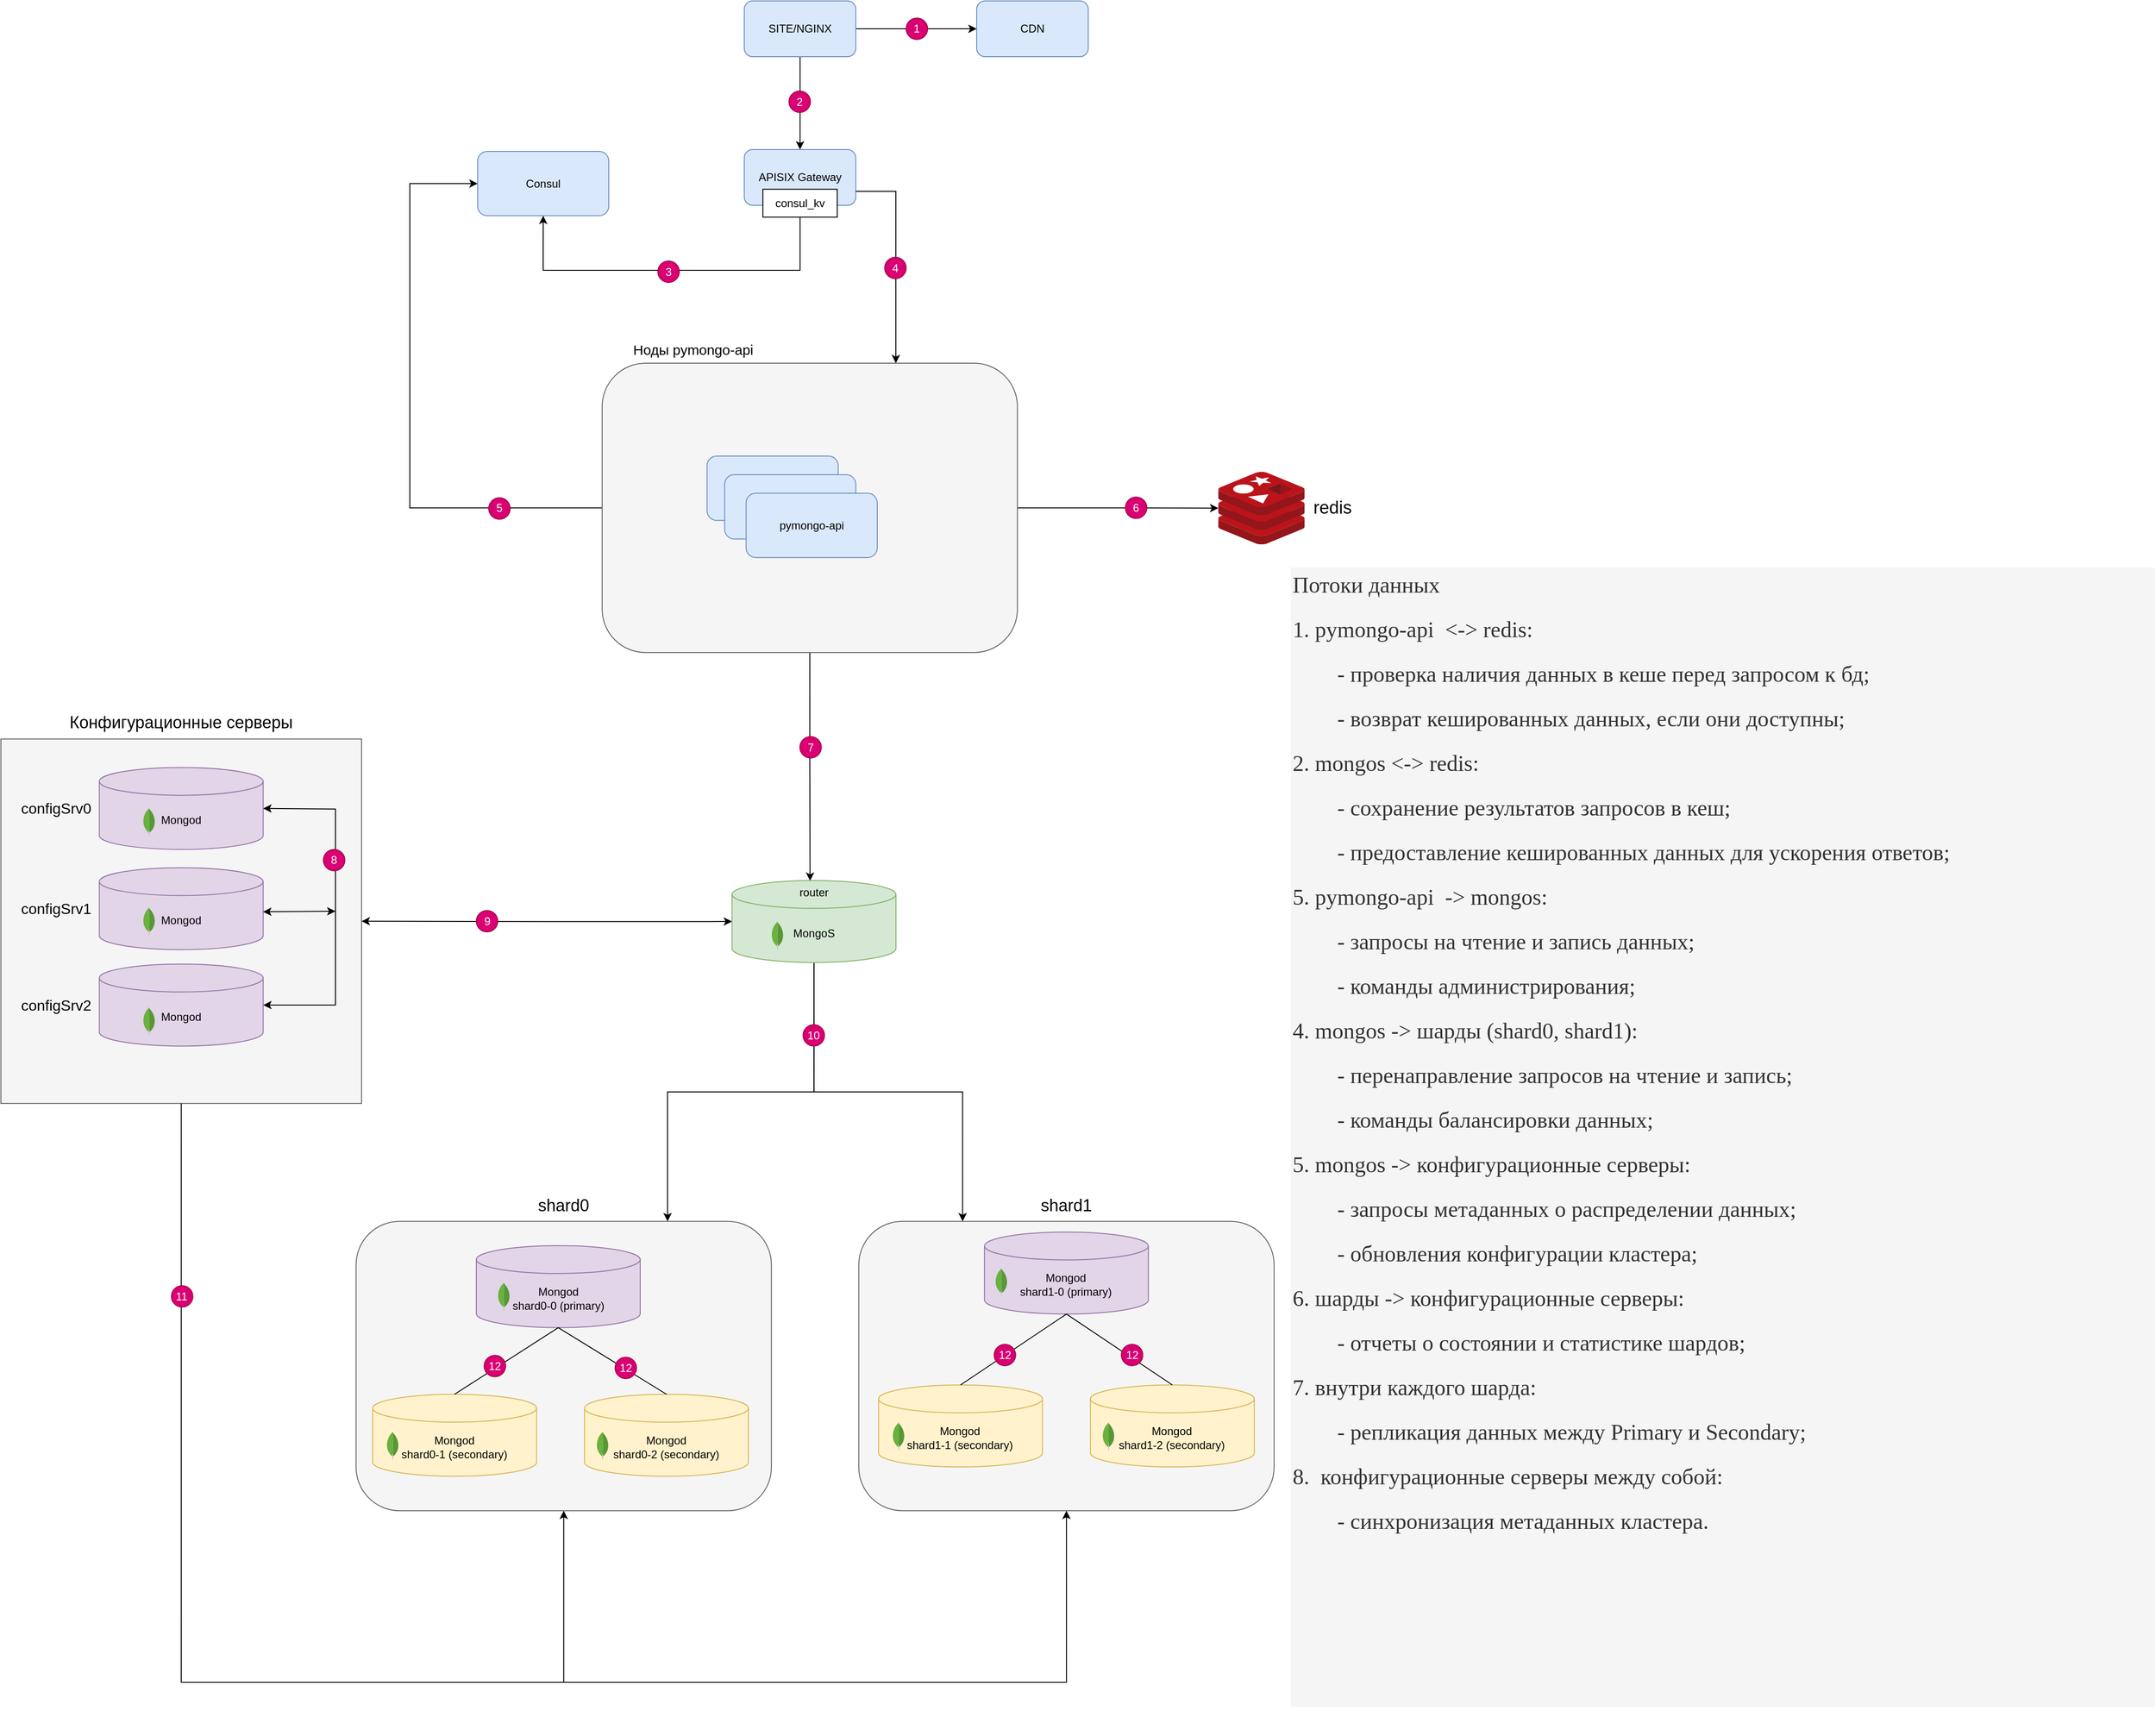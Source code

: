 <mxfile version="24.8.0">
  <diagram name="Page-1" id="-H_mtQnk-PTXWXPvYvuk">
    <mxGraphModel dx="1793" dy="1760" grid="1" gridSize="10" guides="1" tooltips="1" connect="1" arrows="1" fold="1" page="1" pageScale="1" pageWidth="1169" pageHeight="827" math="0" shadow="0">
      <root>
        <mxCell id="0" />
        <mxCell id="1" parent="0" />
        <mxCell id="bQnKWLDRyRgKMABkudCg-4" style="edgeStyle=orthogonalEdgeStyle;rounded=0;orthogonalLoop=1;jettySize=auto;html=1;exitX=0.5;exitY=1;exitDx=0;exitDy=0;entryX=0.476;entryY=0.004;entryDx=0;entryDy=0;entryPerimeter=0;" edge="1" parent="1" source="bQnKWLDRyRgKMABkudCg-60" target="bQnKWLDRyRgKMABkudCg-11">
          <mxGeometry relative="1" as="geometry">
            <mxPoint x="890" y="330" as="targetPoint" />
          </mxGeometry>
        </mxCell>
        <mxCell id="bQnKWLDRyRgKMABkudCg-5" value="" style="rounded=0;whiteSpace=wrap;html=1;fillColor=#f5f5f5;fontColor=#333333;strokeColor=#666666;" vertex="1" parent="1">
          <mxGeometry x="20" y="184.615" width="388.069" height="392.308" as="geometry" />
        </mxCell>
        <mxCell id="bQnKWLDRyRgKMABkudCg-6" value="&lt;h1 style=&quot;margin-top: 0px; line-height: 100%;&quot;&gt;&lt;font face=&quot;Times New Roman&quot; style=&quot;font-size: 24px; font-weight: normal;&quot;&gt;Потоки данных&lt;/font&gt;&lt;/h1&gt;&lt;p style=&quot;line-height: 100%; font-size: 24px;&quot;&gt;&lt;font face=&quot;Dj_tqtFKRIqxudUfva3N&quot; style=&quot;font-size: 24px;&quot;&gt;1. pymongo-api&amp;nbsp; &amp;lt;-&amp;gt; redis:&lt;/font&gt;&lt;/p&gt;&lt;p style=&quot;line-height: 100%; font-size: 24px;&quot;&gt;&lt;font face=&quot;Dj_tqtFKRIqxudUfva3N&quot; style=&quot;font-size: 24px;&quot;&gt;&lt;font style=&quot;font-size: 24px;&quot;&gt;&lt;span style=&quot;white-space: pre;&quot;&gt;&#x9;&lt;/span&gt;- п&lt;/font&gt;&lt;span style=&quot;background-color: initial;&quot;&gt;&lt;font style=&quot;font-size: 24px;&quot;&gt;роверка наличия данных в кеше перед запросом к бд;&lt;/font&gt;&lt;/span&gt;&lt;/font&gt;&lt;/p&gt;&lt;p style=&quot;line-height: 100%; font-size: 24px;&quot;&gt;&lt;span style=&quot;font-family: Dj_tqtFKRIqxudUfva3N; background-color: initial;&quot;&gt;&lt;span style=&quot;white-space: pre;&quot;&gt;&#x9;&lt;/span&gt;- возврат кешированных данных, если они доступны;&lt;/span&gt;&lt;/p&gt;&lt;p style=&quot;line-height: 100%; font-size: 24px;&quot;&gt;&lt;span style=&quot;background-color: initial;&quot;&gt;&lt;font face=&quot;Dj_tqtFKRIqxudUfva3N&quot;&gt;2.&amp;nbsp;mongos &amp;lt;-&amp;gt; redis:&lt;/font&gt;&lt;/span&gt;&lt;br&gt;&lt;/p&gt;&lt;p style=&quot;line-height: 100%; font-size: 24px;&quot;&gt;&lt;font face=&quot;Dj_tqtFKRIqxudUfva3N&quot; style=&quot;font-size: 24px;&quot;&gt;&lt;font style=&quot;font-size: 24px;&quot;&gt;&amp;nbsp;&lt;span style=&quot;white-space: pre;&quot;&gt;&#x9;&lt;/span&gt;- cохранение результатов запросов в кеш;&lt;/font&gt;&lt;br&gt;&lt;/font&gt;&lt;/p&gt;&lt;p style=&quot;line-height: 100%; font-size: 24px;&quot;&gt;&lt;font face=&quot;Dj_tqtFKRIqxudUfva3N&quot; style=&quot;font-size: 24px;&quot;&gt;&lt;font style=&quot;font-size: 24px;&quot;&gt;&lt;span style=&quot;white-space: pre;&quot;&gt;&#x9;&lt;/span&gt;- предоставление кешированных данных для ускорения ответов;&lt;/font&gt;&lt;br&gt;&lt;/font&gt;&lt;/p&gt;&lt;p style=&quot;line-height: 100%; font-size: 24px;&quot;&gt;&lt;span style=&quot;background-color: initial;&quot;&gt;&lt;font face=&quot;Dj_tqtFKRIqxudUfva3N&quot;&gt;5.&amp;nbsp;&lt;span style=&quot;background-color: initial;&quot;&gt;pymongo-api&amp;nbsp; -&amp;gt; mongos:&lt;/span&gt;&lt;/font&gt;&lt;/span&gt;&lt;br&gt;&lt;/p&gt;&lt;p style=&quot;line-height: 100%; font-size: 24px;&quot;&gt;&lt;font face=&quot;Dj_tqtFKRIqxudUfva3N&quot; style=&quot;font-size: 24px;&quot;&gt;&lt;span style=&quot;white-space: pre;&quot;&gt;&#x9;&lt;/span&gt;- запросы на чтение и запись данных;&lt;/font&gt;&lt;/p&gt;&lt;p style=&quot;line-height: 100%; font-size: 24px;&quot;&gt;&lt;font face=&quot;Dj_tqtFKRIqxudUfva3N&quot; style=&quot;font-size: 24px;&quot;&gt;&lt;span style=&quot;background-color: initial;&quot;&gt;&lt;/span&gt;&lt;/font&gt;&lt;/p&gt;&lt;p style=&quot;line-height: 100%; font-size: 24px;&quot;&gt;&lt;font face=&quot;Dj_tqtFKRIqxudUfva3N&quot; style=&quot;font-size: 24px;&quot;&gt;&lt;span style=&quot;white-space: pre;&quot;&gt;&#x9;&lt;/span&gt;- команды администрирования;&lt;/font&gt;&lt;/p&gt;&lt;p style=&quot;line-height: 100%; font-size: 24px;&quot;&gt;&lt;font face=&quot;Dj_tqtFKRIqxudUfva3N&quot; style=&quot;font-size: 24px;&quot;&gt;4. mongos -&amp;gt; шарды (shard0, shard1):&lt;/font&gt;&lt;/p&gt;&lt;p style=&quot;line-height: 100%; font-size: 24px;&quot;&gt;&lt;font face=&quot;Dj_tqtFKRIqxudUfva3N&quot; style=&quot;font-size: 24px;&quot;&gt;&lt;span style=&quot;white-space: pre;&quot;&gt;&#x9;&lt;/span&gt;- перенаправление запросов на чтение и запись;&lt;/font&gt;&lt;/p&gt;&lt;p style=&quot;line-height: 100%; font-size: 24px;&quot;&gt;&lt;font face=&quot;Dj_tqtFKRIqxudUfva3N&quot; style=&quot;font-size: 24px;&quot;&gt;&lt;span style=&quot;white-space: pre;&quot;&gt;&#x9;&lt;/span&gt;- команды балансировки данных;&lt;/font&gt;&lt;/p&gt;&lt;p style=&quot;line-height: 100%; font-size: 24px;&quot;&gt;&lt;font face=&quot;Dj_tqtFKRIqxudUfva3N&quot; style=&quot;font-size: 24px;&quot;&gt;&lt;span style=&quot;background-color: initial;&quot;&gt;5. mongos -&amp;gt; конфигурационные серверы:&lt;/span&gt;&lt;br&gt;&lt;/font&gt;&lt;/p&gt;&lt;p style=&quot;line-height: 100%; font-size: 24px;&quot;&gt;&lt;font face=&quot;Dj_tqtFKRIqxudUfva3N&quot; style=&quot;font-size: 24px;&quot;&gt;&lt;span style=&quot;white-space: pre;&quot;&gt;&#x9;&lt;/span&gt;- запросы метаданных о распределении данных;&lt;/font&gt;&lt;/p&gt;&lt;p style=&quot;line-height: 100%; font-size: 24px;&quot;&gt;&lt;font face=&quot;Dj_tqtFKRIqxudUfva3N&quot; style=&quot;font-size: 24px;&quot;&gt;&lt;span style=&quot;white-space: pre;&quot;&gt;&#x9;&lt;/span&gt;- обновления конфигурации кластера;&lt;/font&gt;&lt;/p&gt;&lt;p style=&quot;line-height: 100%; font-size: 24px;&quot;&gt;&lt;font face=&quot;Dj_tqtFKRIqxudUfva3N&quot; style=&quot;font-size: 24px;&quot;&gt;6. шарды -&amp;gt; конфигурационные серверы:&lt;/font&gt;&lt;/p&gt;&lt;p style=&quot;line-height: 100%; font-size: 24px;&quot;&gt;&lt;font face=&quot;Dj_tqtFKRIqxudUfva3N&quot; style=&quot;font-size: 24px;&quot;&gt;&lt;span style=&quot;white-space: pre;&quot;&gt;&#x9;&lt;/span&gt;- отчеты о состоянии и статистике шардов;&lt;/font&gt;&lt;/p&gt;&lt;p style=&quot;line-height: 100%; font-size: 24px;&quot;&gt;&lt;font face=&quot;Dj_tqtFKRIqxudUfva3N&quot; style=&quot;font-size: 24px;&quot;&gt;&lt;font style=&quot;font-size: 24px;&quot;&gt;7. в&lt;/font&gt;&lt;span style=&quot;background-color: initial;&quot;&gt;&lt;font style=&quot;font-size: 24px;&quot;&gt;нутри каждого шарда&lt;/font&gt;&lt;/span&gt;&lt;span style=&quot;background-color: initial;&quot;&gt;:&lt;/span&gt;&lt;/font&gt;&lt;/p&gt;&lt;p style=&quot;line-height: 100%; font-size: 24px;&quot;&gt;&lt;font face=&quot;Dj_tqtFKRIqxudUfva3N&quot; style=&quot;font-size: 24px;&quot;&gt;&lt;span style=&quot;white-space: pre;&quot;&gt;&#x9;&lt;/span&gt;- репликация данных между Primary и Secondary;&lt;br&gt;&lt;/font&gt;&lt;/p&gt;&lt;p style=&quot;line-height: 100%; font-size: 24px;&quot;&gt;&lt;span style=&quot;font-family: Dj_tqtFKRIqxudUfva3N; background-color: initial;&quot;&gt;8.&amp;nbsp; конфигурационные серверы между собой:&lt;/span&gt;&lt;br&gt;&lt;/p&gt;&lt;p style=&quot;line-height: 100%; font-size: 24px;&quot;&gt;&lt;/p&gt;&lt;p style=&quot;line-height: 100%; font-size: 24px;&quot;&gt;&lt;font face=&quot;Dj_tqtFKRIqxudUfva3N&quot; style=&quot;font-size: 24px;&quot;&gt;&lt;span style=&quot;white-space: pre;&quot;&gt;&#x9;&lt;/span&gt;- cинхронизация метаданных кластера.&lt;/font&gt;&lt;/p&gt;" style="text;html=1;whiteSpace=wrap;overflow=hidden;rounded=0;fillColor=#f5f5f5;strokeColor=none;fontColor=#333333;align=left;" vertex="1" parent="1">
          <mxGeometry x="1408" width="930" height="1226.75" as="geometry" />
        </mxCell>
        <mxCell id="bQnKWLDRyRgKMABkudCg-7" style="edgeStyle=orthogonalEdgeStyle;rounded=0;orthogonalLoop=1;jettySize=auto;html=1;exitX=0.5;exitY=1;exitDx=0;exitDy=0;entryX=0.5;entryY=1;entryDx=0;entryDy=0;" edge="1" parent="1" source="bQnKWLDRyRgKMABkudCg-5" target="bQnKWLDRyRgKMABkudCg-13">
          <mxGeometry relative="1" as="geometry">
            <Array as="points">
              <mxPoint x="214.034" y="1200" />
              <mxPoint x="1166.567" y="1200" />
            </Array>
          </mxGeometry>
        </mxCell>
        <mxCell id="bQnKWLDRyRgKMABkudCg-8" style="edgeStyle=orthogonalEdgeStyle;rounded=0;orthogonalLoop=1;jettySize=auto;html=1;exitX=0.5;exitY=1;exitDx=0;exitDy=0;exitPerimeter=0;entryX=0.75;entryY=0;entryDx=0;entryDy=0;startArrow=none;startFill=0;" edge="1" parent="1" source="bQnKWLDRyRgKMABkudCg-11" target="bQnKWLDRyRgKMABkudCg-41">
          <mxGeometry relative="1" as="geometry">
            <mxPoint x="719.7" y="703.846" as="targetPoint" />
          </mxGeometry>
        </mxCell>
        <mxCell id="bQnKWLDRyRgKMABkudCg-9" style="edgeStyle=orthogonalEdgeStyle;rounded=0;orthogonalLoop=1;jettySize=auto;html=1;exitX=0.5;exitY=1;exitDx=0;exitDy=0;exitPerimeter=0;entryX=0.25;entryY=0;entryDx=0;entryDy=0;" edge="1" parent="1" source="bQnKWLDRyRgKMABkudCg-11" target="bQnKWLDRyRgKMABkudCg-13">
          <mxGeometry relative="1" as="geometry" />
        </mxCell>
        <mxCell id="bQnKWLDRyRgKMABkudCg-10" style="edgeStyle=orthogonalEdgeStyle;rounded=0;orthogonalLoop=1;jettySize=auto;html=1;exitX=0;exitY=0.5;exitDx=0;exitDy=0;exitPerimeter=0;entryX=1;entryY=0.5;entryDx=0;entryDy=0;startArrow=classic;startFill=1;" edge="1" parent="1" source="bQnKWLDRyRgKMABkudCg-11" target="bQnKWLDRyRgKMABkudCg-5">
          <mxGeometry relative="1" as="geometry" />
        </mxCell>
        <mxCell id="bQnKWLDRyRgKMABkudCg-11" value="MongoS" style="shape=cylinder3;whiteSpace=wrap;html=1;boundedLbl=1;backgroundOutline=1;size=15;fillColor=#d5e8d4;strokeColor=#82b366;" vertex="1" parent="1">
          <mxGeometry x="806.721" y="336.923" width="176.395" height="88.269" as="geometry" />
        </mxCell>
        <mxCell id="bQnKWLDRyRgKMABkudCg-12" value="" style="group;" vertex="1" connectable="0" parent="1">
          <mxGeometry x="943.133" y="669.231" width="446.867" height="346.154" as="geometry" />
        </mxCell>
        <mxCell id="bQnKWLDRyRgKMABkudCg-13" value="" style="rounded=1;whiteSpace=wrap;html=1;fillColor=#f5f5f5;fontColor=#333333;strokeColor=#666666;" vertex="1" parent="bQnKWLDRyRgKMABkudCg-12">
          <mxGeometry y="34.615" width="446.867" height="311.538" as="geometry" />
        </mxCell>
        <mxCell id="bQnKWLDRyRgKMABkudCg-14" value="Mongod&lt;div&gt;shard1-0 (primary)&lt;/div&gt;" style="shape=cylinder3;whiteSpace=wrap;html=1;boundedLbl=1;backgroundOutline=1;size=15;fillColor=#e1d5e7;strokeColor=#9673a6;" vertex="1" parent="bQnKWLDRyRgKMABkudCg-12">
          <mxGeometry x="135.236" y="46.154" width="176.395" height="88.269" as="geometry" />
        </mxCell>
        <mxCell id="bQnKWLDRyRgKMABkudCg-15" value="shard1" style="text;html=1;align=center;verticalAlign=middle;whiteSpace=wrap;rounded=0;fontSize=18;" vertex="1" parent="bQnKWLDRyRgKMABkudCg-12">
          <mxGeometry x="188.155" width="70.558" height="34.615" as="geometry" />
        </mxCell>
        <mxCell id="bQnKWLDRyRgKMABkudCg-16" value="" style="dashed=0;outlineConnect=0;html=1;align=center;labelPosition=center;verticalLabelPosition=bottom;verticalAlign=top;shape=mxgraph.weblogos.mongodb" vertex="1" parent="bQnKWLDRyRgKMABkudCg-12">
          <mxGeometry x="146.864" y="84.846" width="13.171" height="30.577" as="geometry" />
        </mxCell>
        <mxCell id="bQnKWLDRyRgKMABkudCg-17" value="Mongod&lt;div&gt;shard1-1 (secondary)&lt;/div&gt;" style="shape=cylinder3;whiteSpace=wrap;html=1;boundedLbl=1;backgroundOutline=1;size=15;fillColor=#fff2cc;strokeColor=#d6b656;" vertex="1" parent="bQnKWLDRyRgKMABkudCg-12">
          <mxGeometry x="21.252" y="210.774" width="176.395" height="88.269" as="geometry" />
        </mxCell>
        <mxCell id="bQnKWLDRyRgKMABkudCg-18" value="" style="dashed=0;outlineConnect=0;html=1;align=center;labelPosition=center;verticalLabelPosition=bottom;verticalAlign=top;shape=mxgraph.weblogos.mongodb" vertex="1" parent="bQnKWLDRyRgKMABkudCg-12">
          <mxGeometry x="36.251" y="250.766" width="13.171" height="30.577" as="geometry" />
        </mxCell>
        <mxCell id="bQnKWLDRyRgKMABkudCg-19" value="" style="dashed=0;outlineConnect=0;html=1;align=center;labelPosition=center;verticalLabelPosition=bottom;verticalAlign=top;shape=mxgraph.weblogos.mongodb" vertex="1" parent="bQnKWLDRyRgKMABkudCg-12">
          <mxGeometry x="262.151" y="250.766" width="13.171" height="30.577" as="geometry" />
        </mxCell>
        <mxCell id="bQnKWLDRyRgKMABkudCg-20" value="Mongod&lt;div&gt;shard1-2 (secondary)&lt;br&gt;&lt;/div&gt;" style="shape=cylinder3;whiteSpace=wrap;html=1;boundedLbl=1;backgroundOutline=1;size=15;fillColor=#fff2cc;strokeColor=#d6b656;" vertex="1" parent="bQnKWLDRyRgKMABkudCg-12">
          <mxGeometry x="249.212" y="210.774" width="176.395" height="88.269" as="geometry" />
        </mxCell>
        <mxCell id="bQnKWLDRyRgKMABkudCg-21" value="" style="endArrow=none;html=1;rounded=0;exitX=0.5;exitY=0;exitDx=0;exitDy=0;exitPerimeter=0;entryX=0.5;entryY=1;entryDx=0;entryDy=0;entryPerimeter=0;" edge="1" parent="bQnKWLDRyRgKMABkudCg-12" source="bQnKWLDRyRgKMABkudCg-17" target="bQnKWLDRyRgKMABkudCg-14">
          <mxGeometry width="50" height="50" relative="1" as="geometry">
            <mxPoint x="116.667" y="208.939" as="sourcePoint" />
            <mxPoint x="228.667" y="136.939" as="targetPoint" />
          </mxGeometry>
        </mxCell>
        <mxCell id="bQnKWLDRyRgKMABkudCg-22" value="" style="endArrow=none;html=1;rounded=0;entryX=0.5;entryY=0;entryDx=0;entryDy=0;entryPerimeter=0;exitX=0.5;exitY=1;exitDx=0;exitDy=0;exitPerimeter=0;" edge="1" parent="bQnKWLDRyRgKMABkudCg-12" source="bQnKWLDRyRgKMABkudCg-14" target="bQnKWLDRyRgKMABkudCg-20">
          <mxGeometry width="50" height="50" relative="1" as="geometry">
            <mxPoint x="228.667" y="136.939" as="sourcePoint" />
            <mxPoint x="344.667" y="208.939" as="targetPoint" />
          </mxGeometry>
        </mxCell>
        <mxCell id="bQnKWLDRyRgKMABkudCg-23" value="12" style="ellipse;whiteSpace=wrap;html=1;aspect=fixed;fillColor=#d80073;fontColor=#ffffff;strokeColor=#A50040;" vertex="1" parent="bQnKWLDRyRgKMABkudCg-12">
          <mxGeometry x="282.528" y="167.016" width="23.077" height="23.077" as="geometry" />
        </mxCell>
        <mxCell id="bQnKWLDRyRgKMABkudCg-24" value="12" style="ellipse;whiteSpace=wrap;html=1;aspect=fixed;fillColor=#d80073;fontColor=#ffffff;strokeColor=#A50040;" vertex="1" parent="bQnKWLDRyRgKMABkudCg-12">
          <mxGeometry x="145.668" y="167.016" width="23.077" height="23.077" as="geometry" />
        </mxCell>
        <mxCell id="bQnKWLDRyRgKMABkudCg-25" value="" style="dashed=0;outlineConnect=0;html=1;align=center;labelPosition=center;verticalLabelPosition=bottom;verticalAlign=top;shape=mxgraph.weblogos.mongodb" vertex="1" parent="bQnKWLDRyRgKMABkudCg-12">
          <mxGeometry x="262.151" y="250.766" width="13.171" height="30.577" as="geometry" />
        </mxCell>
        <mxCell id="bQnKWLDRyRgKMABkudCg-26" value="Mongod" style="shape=cylinder3;whiteSpace=wrap;html=1;boundedLbl=1;backgroundOutline=1;size=15;fillColor=#e1d5e7;strokeColor=#9673a6;" vertex="1" parent="1">
          <mxGeometry x="125.837" y="215.192" width="176.395" height="88.269" as="geometry" />
        </mxCell>
        <mxCell id="bQnKWLDRyRgKMABkudCg-27" value="Конфигурационные серверы" style="text;html=1;align=center;verticalAlign=middle;whiteSpace=wrap;rounded=0;fontSize=18;" vertex="1" parent="1">
          <mxGeometry x="20" y="150" width="388.069" height="34.615" as="geometry" />
        </mxCell>
        <mxCell id="bQnKWLDRyRgKMABkudCg-28" value="Mongod" style="shape=cylinder3;whiteSpace=wrap;html=1;boundedLbl=1;backgroundOutline=1;size=15;fillColor=#e1d5e7;strokeColor=#9673a6;" vertex="1" parent="1">
          <mxGeometry x="125.837" y="323.077" width="176.395" height="88.269" as="geometry" />
        </mxCell>
        <mxCell id="bQnKWLDRyRgKMABkudCg-29" value="Mongod" style="shape=cylinder3;whiteSpace=wrap;html=1;boundedLbl=1;backgroundOutline=1;size=15;fillColor=#e1d5e7;strokeColor=#9673a6;" vertex="1" parent="1">
          <mxGeometry x="125.837" y="426.923" width="176.395" height="88.269" as="geometry" />
        </mxCell>
        <mxCell id="bQnKWLDRyRgKMABkudCg-30" value="configSrv0" style="text;html=1;align=center;verticalAlign=middle;whiteSpace=wrap;rounded=0;fontSize=16;" vertex="1" parent="1">
          <mxGeometry x="43.519" y="242.019" width="70.558" height="34.615" as="geometry" />
        </mxCell>
        <mxCell id="bQnKWLDRyRgKMABkudCg-31" value="configSrv1" style="text;html=1;align=center;verticalAlign=middle;whiteSpace=wrap;rounded=0;fontSize=16;" vertex="1" parent="1">
          <mxGeometry x="43.519" y="349.904" width="70.558" height="34.615" as="geometry" />
        </mxCell>
        <mxCell id="bQnKWLDRyRgKMABkudCg-32" value="configSrv2" style="text;html=1;align=center;verticalAlign=middle;whiteSpace=wrap;rounded=0;fontSize=16;" vertex="1" parent="1">
          <mxGeometry x="43.519" y="453.75" width="70.558" height="34.615" as="geometry" />
        </mxCell>
        <mxCell id="bQnKWLDRyRgKMABkudCg-33" value="" style="dashed=0;outlineConnect=0;html=1;align=center;labelPosition=center;verticalLabelPosition=bottom;verticalAlign=top;shape=mxgraph.weblogos.mongodb" vertex="1" parent="1">
          <mxGeometry x="172.876" y="473.077" width="13.171" height="30.577" as="geometry" />
        </mxCell>
        <mxCell id="bQnKWLDRyRgKMABkudCg-34" value="" style="dashed=0;outlineConnect=0;html=1;align=center;labelPosition=center;verticalLabelPosition=bottom;verticalAlign=top;shape=mxgraph.weblogos.mongodb" vertex="1" parent="1">
          <mxGeometry x="172.876" y="365.481" width="13.171" height="30.577" as="geometry" />
        </mxCell>
        <mxCell id="bQnKWLDRyRgKMABkudCg-35" value="" style="dashed=0;outlineConnect=0;html=1;align=center;labelPosition=center;verticalLabelPosition=bottom;verticalAlign=top;shape=mxgraph.weblogos.mongodb" vertex="1" parent="1">
          <mxGeometry x="172.876" y="258.462" width="13.171" height="30.577" as="geometry" />
        </mxCell>
        <mxCell id="bQnKWLDRyRgKMABkudCg-36" value="" style="dashed=0;outlineConnect=0;html=1;align=center;labelPosition=center;verticalLabelPosition=bottom;verticalAlign=top;shape=mxgraph.weblogos.mongodb" vertex="1" parent="1">
          <mxGeometry x="849.056" y="380.769" width="13.171" height="30.577" as="geometry" />
        </mxCell>
        <mxCell id="bQnKWLDRyRgKMABkudCg-37" value="10" style="ellipse;whiteSpace=wrap;html=1;aspect=fixed;fillColor=#d80073;fontColor=#ffffff;strokeColor=#A50040;" vertex="1" parent="1">
          <mxGeometry x="883.159" y="492.115" width="23.077" height="23.077" as="geometry" />
        </mxCell>
        <mxCell id="bQnKWLDRyRgKMABkudCg-38" value="9" style="ellipse;whiteSpace=wrap;html=1;aspect=fixed;fillColor=#d80073;fontColor=#ffffff;strokeColor=#A50040;" vertex="1" parent="1">
          <mxGeometry x="531.545" y="369.231" width="23.077" height="23.077" as="geometry" />
        </mxCell>
        <mxCell id="bQnKWLDRyRgKMABkudCg-39" value="" style="endArrow=classic;html=1;rounded=0;entryX=0.5;entryY=1;entryDx=0;entryDy=0;" edge="1" parent="1" target="bQnKWLDRyRgKMABkudCg-41">
          <mxGeometry width="50" height="50" relative="1" as="geometry">
            <mxPoint x="625.622" y="1200" as="sourcePoint" />
            <mxPoint x="625.622" y="876.923" as="targetPoint" />
          </mxGeometry>
        </mxCell>
        <mxCell id="bQnKWLDRyRgKMABkudCg-40" value="11" style="ellipse;whiteSpace=wrap;html=1;aspect=fixed;fillColor=#d80073;fontColor=#ffffff;strokeColor=#A50040;" vertex="1" parent="1">
          <mxGeometry x="203.451" y="773.077" width="23.077" height="23.077" as="geometry" />
        </mxCell>
        <mxCell id="bQnKWLDRyRgKMABkudCg-41" value="" style="rounded=1;whiteSpace=wrap;html=1;fillColor=#f5f5f5;fontColor=#333333;strokeColor=#666666;" vertex="1" parent="1">
          <mxGeometry x="402.189" y="703.846" width="446.867" height="311.538" as="geometry" />
        </mxCell>
        <mxCell id="bQnKWLDRyRgKMABkudCg-42" value="Mongod&lt;div&gt;shard0-0 (primary)&lt;br&gt;&lt;/div&gt;" style="shape=cylinder3;whiteSpace=wrap;html=1;boundedLbl=1;backgroundOutline=1;size=15;fillColor=#e1d5e7;strokeColor=#9673a6;" vertex="1" parent="1">
          <mxGeometry x="531.545" y="730.005" width="176.395" height="88.269" as="geometry" />
        </mxCell>
        <mxCell id="bQnKWLDRyRgKMABkudCg-43" value="shard0" style="text;html=1;align=center;verticalAlign=middle;whiteSpace=wrap;rounded=0;fontSize=18;" vertex="1" parent="1">
          <mxGeometry x="590.343" y="669.231" width="70.558" height="34.615" as="geometry" />
        </mxCell>
        <mxCell id="bQnKWLDRyRgKMABkudCg-44" value="" style="dashed=0;outlineConnect=0;html=1;align=center;labelPosition=center;verticalLabelPosition=bottom;verticalAlign=top;shape=mxgraph.weblogos.mongodb" vertex="1" parent="1">
          <mxGeometry x="554.624" y="769.327" width="13.171" height="30.577" as="geometry" />
        </mxCell>
        <mxCell id="bQnKWLDRyRgKMABkudCg-45" value="Mongod&lt;div&gt;shard0-1 (secondary)&lt;/div&gt;" style="shape=cylinder3;whiteSpace=wrap;html=1;boundedLbl=1;backgroundOutline=1;size=15;fillColor=#fff2cc;strokeColor=#d6b656;" vertex="1" parent="1">
          <mxGeometry x="420.005" y="890.005" width="176.395" height="88.269" as="geometry" />
        </mxCell>
        <mxCell id="bQnKWLDRyRgKMABkudCg-46" value="Mongod&lt;div&gt;shard0-2 (secondary)&lt;br&gt;&lt;/div&gt;" style="shape=cylinder3;whiteSpace=wrap;html=1;boundedLbl=1;backgroundOutline=1;size=15;fillColor=#fff2cc;strokeColor=#d6b656;" vertex="1" parent="1">
          <mxGeometry x="647.965" y="890.005" width="176.395" height="88.269" as="geometry" />
        </mxCell>
        <mxCell id="bQnKWLDRyRgKMABkudCg-47" value="" style="dashed=0;outlineConnect=0;html=1;align=center;labelPosition=center;verticalLabelPosition=bottom;verticalAlign=top;shape=mxgraph.weblogos.mongodb" vertex="1" parent="1">
          <mxGeometry x="435.004" y="929.997" width="13.171" height="30.577" as="geometry" />
        </mxCell>
        <mxCell id="bQnKWLDRyRgKMABkudCg-48" value="" style="dashed=0;outlineConnect=0;html=1;align=center;labelPosition=center;verticalLabelPosition=bottom;verticalAlign=top;shape=mxgraph.weblogos.mongodb" vertex="1" parent="1">
          <mxGeometry x="660.904" y="929.997" width="13.171" height="30.577" as="geometry" />
        </mxCell>
        <mxCell id="bQnKWLDRyRgKMABkudCg-49" value="" style="endArrow=none;html=1;rounded=0;exitX=0.5;exitY=0;exitDx=0;exitDy=0;exitPerimeter=0;entryX=0.5;entryY=1;entryDx=0;entryDy=0;entryPerimeter=0;" edge="1" parent="1" source="bQnKWLDRyRgKMABkudCg-45" target="bQnKWLDRyRgKMABkudCg-42">
          <mxGeometry width="50" height="50" relative="1" as="geometry">
            <mxPoint x="536.21" y="868.27" as="sourcePoint" />
            <mxPoint x="586.21" y="818.27" as="targetPoint" />
          </mxGeometry>
        </mxCell>
        <mxCell id="bQnKWLDRyRgKMABkudCg-50" value="" style="endArrow=none;html=1;rounded=0;exitX=0.5;exitY=1;exitDx=0;exitDy=0;exitPerimeter=0;entryX=0.5;entryY=0;entryDx=0;entryDy=0;entryPerimeter=0;" edge="1" parent="1" source="bQnKWLDRyRgKMABkudCg-42" target="bQnKWLDRyRgKMABkudCg-46">
          <mxGeometry width="50" height="50" relative="1" as="geometry">
            <mxPoint x="890" y="850" as="sourcePoint" />
            <mxPoint x="940" y="800" as="targetPoint" />
          </mxGeometry>
        </mxCell>
        <mxCell id="bQnKWLDRyRgKMABkudCg-51" value="12" style="ellipse;whiteSpace=wrap;html=1;aspect=fixed;fillColor=#d80073;fontColor=#ffffff;strokeColor=#A50040;" vertex="1" parent="1">
          <mxGeometry x="540.001" y="848.077" width="23.077" height="23.077" as="geometry" />
        </mxCell>
        <mxCell id="bQnKWLDRyRgKMABkudCg-52" value="12" style="ellipse;whiteSpace=wrap;html=1;aspect=fixed;fillColor=#d80073;fontColor=#ffffff;strokeColor=#A50040;" vertex="1" parent="1">
          <mxGeometry x="680.861" y="850.077" width="23.077" height="23.077" as="geometry" />
        </mxCell>
        <mxCell id="bQnKWLDRyRgKMABkudCg-53" value="7" style="ellipse;whiteSpace=wrap;html=1;aspect=fixed;fillColor=#d80073;fontColor=#ffffff;strokeColor=#A50040;" vertex="1" parent="1">
          <mxGeometry x="879.719" y="181.965" width="23.077" height="23.077" as="geometry" />
        </mxCell>
        <mxCell id="bQnKWLDRyRgKMABkudCg-54" value="" style="endArrow=classic;startArrow=classic;html=1;rounded=0;exitX=1;exitY=0.5;exitDx=0;exitDy=0;exitPerimeter=0;entryX=1;entryY=0.5;entryDx=0;entryDy=0;entryPerimeter=0;" edge="1" parent="1" source="bQnKWLDRyRgKMABkudCg-29" target="bQnKWLDRyRgKMABkudCg-26">
          <mxGeometry width="50" height="50" relative="1" as="geometry">
            <mxPoint x="600" y="420" as="sourcePoint" />
            <mxPoint x="650" y="370" as="targetPoint" />
            <Array as="points">
              <mxPoint x="380" y="471" />
              <mxPoint x="380" y="360" />
              <mxPoint x="380" y="260" />
            </Array>
          </mxGeometry>
        </mxCell>
        <mxCell id="bQnKWLDRyRgKMABkudCg-55" value="" style="endArrow=classic;html=1;rounded=0;exitX=0.999;exitY=0.538;exitDx=0;exitDy=0;exitPerimeter=0;startArrow=classic;startFill=1;endFill=1;" edge="1" parent="1" source="bQnKWLDRyRgKMABkudCg-28">
          <mxGeometry width="50" height="50" relative="1" as="geometry">
            <mxPoint x="340" y="369.23" as="sourcePoint" />
            <mxPoint x="380" y="370" as="targetPoint" />
          </mxGeometry>
        </mxCell>
        <mxCell id="bQnKWLDRyRgKMABkudCg-56" value="8" style="ellipse;whiteSpace=wrap;html=1;aspect=fixed;fillColor=#d80073;fontColor=#ffffff;strokeColor=#A50040;" vertex="1" parent="1">
          <mxGeometry x="367.001" y="303.457" width="23.077" height="23.077" as="geometry" />
        </mxCell>
        <mxCell id="bQnKWLDRyRgKMABkudCg-57" value="router" style="text;html=1;align=center;verticalAlign=middle;whiteSpace=wrap;rounded=0;" vertex="1" parent="1">
          <mxGeometry x="864.92" y="335.48" width="60" height="30" as="geometry" />
        </mxCell>
        <mxCell id="bQnKWLDRyRgKMABkudCg-58" style="edgeStyle=orthogonalEdgeStyle;rounded=0;orthogonalLoop=1;jettySize=auto;html=1;exitX=0;exitY=0.5;exitDx=0;exitDy=0;entryX=0;entryY=0.5;entryDx=0;entryDy=0;" edge="1" parent="1" source="bQnKWLDRyRgKMABkudCg-60" target="bQnKWLDRyRgKMABkudCg-65">
          <mxGeometry relative="1" as="geometry">
            <Array as="points">
              <mxPoint x="460" y="-64" />
              <mxPoint x="460" y="-413" />
            </Array>
          </mxGeometry>
        </mxCell>
        <mxCell id="bQnKWLDRyRgKMABkudCg-59" style="edgeStyle=orthogonalEdgeStyle;rounded=0;orthogonalLoop=1;jettySize=auto;html=1;exitX=1;exitY=0.5;exitDx=0;exitDy=0;" edge="1" parent="1" source="bQnKWLDRyRgKMABkudCg-60" target="bQnKWLDRyRgKMABkudCg-70">
          <mxGeometry relative="1" as="geometry" />
        </mxCell>
        <mxCell id="bQnKWLDRyRgKMABkudCg-60" value="" style="rounded=1;whiteSpace=wrap;html=1;fillColor=#f5f5f5;fontColor=#333333;strokeColor=#666666;" vertex="1" parent="1">
          <mxGeometry x="666.969" y="-220.004" width="446.867" height="311.538" as="geometry" />
        </mxCell>
        <mxCell id="bQnKWLDRyRgKMABkudCg-61" value="Ноды pymongo-api" style="text;html=1;align=center;verticalAlign=middle;whiteSpace=wrap;rounded=0;fontSize=15;" vertex="1" parent="1">
          <mxGeometry x="690" y="-250" width="150" height="30" as="geometry" />
        </mxCell>
        <mxCell id="bQnKWLDRyRgKMABkudCg-62" value="pymongo-api" style="rounded=1;whiteSpace=wrap;html=1;fillColor=#dae8fc;strokeColor=#6c8ebf;" vertex="1" parent="1">
          <mxGeometry x="779.821" y="-119.995" width="141.116" height="69.231" as="geometry" />
        </mxCell>
        <mxCell id="bQnKWLDRyRgKMABkudCg-63" value="pymongo-api" style="rounded=1;whiteSpace=wrap;html=1;fillColor=#dae8fc;strokeColor=#6c8ebf;" vertex="1" parent="1">
          <mxGeometry x="798.781" y="-99.995" width="141.116" height="69.231" as="geometry" />
        </mxCell>
        <mxCell id="bQnKWLDRyRgKMABkudCg-64" value="pymongo-api" style="rounded=1;whiteSpace=wrap;html=1;fillColor=#dae8fc;strokeColor=#6c8ebf;" vertex="1" parent="1">
          <mxGeometry x="821.861" y="-79.995" width="141.116" height="69.231" as="geometry" />
        </mxCell>
        <mxCell id="bQnKWLDRyRgKMABkudCg-65" value="Consul" style="rounded=1;whiteSpace=wrap;html=1;fillColor=#dae8fc;strokeColor=#6c8ebf;" vertex="1" parent="1">
          <mxGeometry x="532.961" y="-447.995" width="141.116" height="69.231" as="geometry" />
        </mxCell>
        <mxCell id="bQnKWLDRyRgKMABkudCg-66" value="APISIX Gateway" style="rounded=1;whiteSpace=wrap;html=1;fillColor=#dae8fc;strokeColor=#6c8ebf;" vertex="1" parent="1">
          <mxGeometry x="819.9" y="-450.0" width="120" height="60" as="geometry" />
        </mxCell>
        <mxCell id="bQnKWLDRyRgKMABkudCg-67" style="edgeStyle=orthogonalEdgeStyle;rounded=0;orthogonalLoop=1;jettySize=auto;html=1;exitX=0.5;exitY=1;exitDx=0;exitDy=0;entryX=0.5;entryY=1;entryDx=0;entryDy=0;" edge="1" parent="1" source="bQnKWLDRyRgKMABkudCg-68" target="bQnKWLDRyRgKMABkudCg-65">
          <mxGeometry relative="1" as="geometry">
            <Array as="points">
              <mxPoint x="880" y="-320" />
              <mxPoint x="604" y="-320" />
            </Array>
          </mxGeometry>
        </mxCell>
        <mxCell id="bQnKWLDRyRgKMABkudCg-68" value="consul_kv" style="rounded=0;whiteSpace=wrap;html=1;" vertex="1" parent="1">
          <mxGeometry x="839.9" y="-407.27" width="80" height="30" as="geometry" />
        </mxCell>
        <mxCell id="bQnKWLDRyRgKMABkudCg-69" value="" style="group" vertex="1" connectable="0" parent="1">
          <mxGeometry x="1330" y="-103.0" width="152.86" height="78" as="geometry" />
        </mxCell>
        <mxCell id="bQnKWLDRyRgKMABkudCg-70" value="" style="image;sketch=0;aspect=fixed;html=1;points=[];align=center;fontSize=12;image=img/lib/mscae/Cache_Redis_Product.svg;" vertex="1" parent="bQnKWLDRyRgKMABkudCg-69">
          <mxGeometry width="92.86" height="78" as="geometry" />
        </mxCell>
        <mxCell id="bQnKWLDRyRgKMABkudCg-71" value="redis" style="text;html=1;align=center;verticalAlign=middle;whiteSpace=wrap;rounded=0;fontSize=19;" vertex="1" parent="bQnKWLDRyRgKMABkudCg-69">
          <mxGeometry x="92.86" y="24.29" width="60" height="30" as="geometry" />
        </mxCell>
        <mxCell id="bQnKWLDRyRgKMABkudCg-72" style="edgeStyle=orthogonalEdgeStyle;rounded=0;orthogonalLoop=1;jettySize=auto;html=1;entryX=0.5;entryY=0;entryDx=0;entryDy=0;" edge="1" parent="1" source="bQnKWLDRyRgKMABkudCg-73" target="bQnKWLDRyRgKMABkudCg-66">
          <mxGeometry relative="1" as="geometry" />
        </mxCell>
        <mxCell id="bQnKWLDRyRgKMABkudCg-83" style="edgeStyle=orthogonalEdgeStyle;rounded=0;orthogonalLoop=1;jettySize=auto;html=1;entryX=0;entryY=0.5;entryDx=0;entryDy=0;" edge="1" parent="1" source="bQnKWLDRyRgKMABkudCg-73" target="bQnKWLDRyRgKMABkudCg-82">
          <mxGeometry relative="1" as="geometry" />
        </mxCell>
        <mxCell id="bQnKWLDRyRgKMABkudCg-73" value="SITE/NGINX" style="rounded=1;whiteSpace=wrap;html=1;fillColor=#dae8fc;strokeColor=#6c8ebf;" vertex="1" parent="1">
          <mxGeometry x="819.9" y="-610.0" width="120" height="60" as="geometry" />
        </mxCell>
        <mxCell id="bQnKWLDRyRgKMABkudCg-74" value="6" style="ellipse;whiteSpace=wrap;html=1;aspect=fixed;fillColor=#d80073;fontColor=#ffffff;strokeColor=#A50040;" vertex="1" parent="1">
          <mxGeometry x="1229.999" y="-75.915" width="23.077" height="23.077" as="geometry" />
        </mxCell>
        <mxCell id="bQnKWLDRyRgKMABkudCg-75" value="3" style="ellipse;whiteSpace=wrap;html=1;aspect=fixed;fillColor=#d80073;fontColor=#ffffff;strokeColor=#A50040;" vertex="1" parent="1">
          <mxGeometry x="726.919" y="-329.995" width="23.077" height="23.077" as="geometry" />
        </mxCell>
        <mxCell id="bQnKWLDRyRgKMABkudCg-76" value="5" style="ellipse;whiteSpace=wrap;html=1;aspect=fixed;fillColor=#d80073;fontColor=#ffffff;strokeColor=#A50040;" vertex="1" parent="1">
          <mxGeometry x="544.919" y="-75.075" width="23.077" height="23.077" as="geometry" />
        </mxCell>
        <mxCell id="bQnKWLDRyRgKMABkudCg-79" value="2" style="ellipse;whiteSpace=wrap;html=1;aspect=fixed;fillColor=#d80073;fontColor=#ffffff;strokeColor=#A50040;" vertex="1" parent="1">
          <mxGeometry x="867.999" y="-512.995" width="23.077" height="23.077" as="geometry" />
        </mxCell>
        <mxCell id="bQnKWLDRyRgKMABkudCg-80" style="edgeStyle=orthogonalEdgeStyle;rounded=0;orthogonalLoop=1;jettySize=auto;html=1;exitX=1;exitY=0.75;exitDx=0;exitDy=0;" edge="1" parent="1" source="bQnKWLDRyRgKMABkudCg-66" target="bQnKWLDRyRgKMABkudCg-60">
          <mxGeometry relative="1" as="geometry">
            <Array as="points">
              <mxPoint x="983" y="-405" />
            </Array>
          </mxGeometry>
        </mxCell>
        <mxCell id="bQnKWLDRyRgKMABkudCg-81" value="4" style="ellipse;whiteSpace=wrap;html=1;aspect=fixed;fillColor=#d80073;fontColor=#ffffff;strokeColor=#A50040;" vertex="1" parent="1">
          <mxGeometry x="970.999" y="-333.995" width="23.077" height="23.077" as="geometry" />
        </mxCell>
        <mxCell id="bQnKWLDRyRgKMABkudCg-82" value="CDN" style="rounded=1;whiteSpace=wrap;html=1;fillColor=#dae8fc;strokeColor=#6c8ebf;" vertex="1" parent="1">
          <mxGeometry x="1070" y="-610.0" width="120" height="60" as="geometry" />
        </mxCell>
        <mxCell id="bQnKWLDRyRgKMABkudCg-84" value="1" style="ellipse;whiteSpace=wrap;html=1;aspect=fixed;fillColor=#d80073;fontColor=#ffffff;strokeColor=#A50040;" vertex="1" parent="1">
          <mxGeometry x="994.079" y="-591.535" width="23.077" height="23.077" as="geometry" />
        </mxCell>
      </root>
    </mxGraphModel>
  </diagram>
</mxfile>

